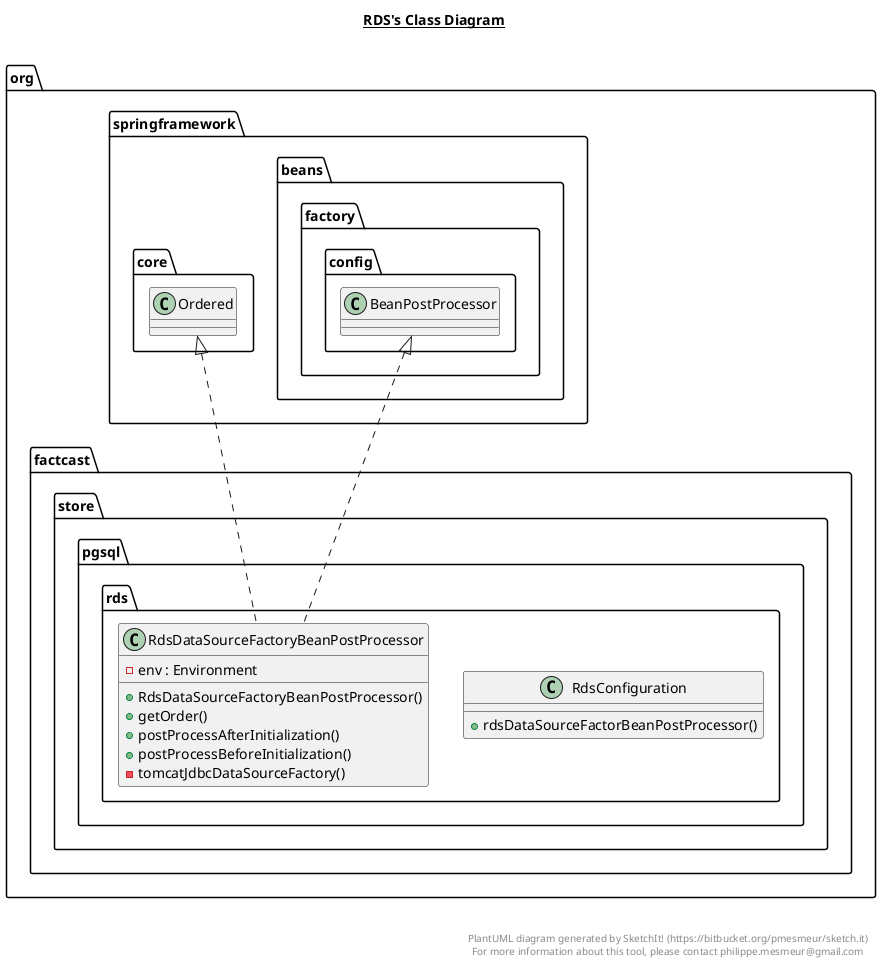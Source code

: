 @startuml

title __RDS's Class Diagram__\n

  namespace org.factcast.store.pgsql.rds {
    class org.factcast.store.pgsql.rds.RdsConfiguration {
        + rdsDataSourceFactorBeanPostProcessor()
    }
  }
  

  namespace org.factcast.store.pgsql.rds {
    class org.factcast.store.pgsql.rds.RdsDataSourceFactoryBeanPostProcessor {
        - env : Environment
        + RdsDataSourceFactoryBeanPostProcessor()
        + getOrder()
        + postProcessAfterInitialization()
        + postProcessBeforeInitialization()
        - tomcatJdbcDataSourceFactory()
    }
  }
  

  org.factcast.store.pgsql.rds.RdsDataSourceFactoryBeanPostProcessor .up.|> org.springframework.beans.factory.config.BeanPostProcessor
  org.factcast.store.pgsql.rds.RdsDataSourceFactoryBeanPostProcessor .up.|> org.springframework.core.Ordered


right footer


PlantUML diagram generated by SketchIt! (https://bitbucket.org/pmesmeur/sketch.it)
For more information about this tool, please contact philippe.mesmeur@gmail.com
endfooter

@enduml
